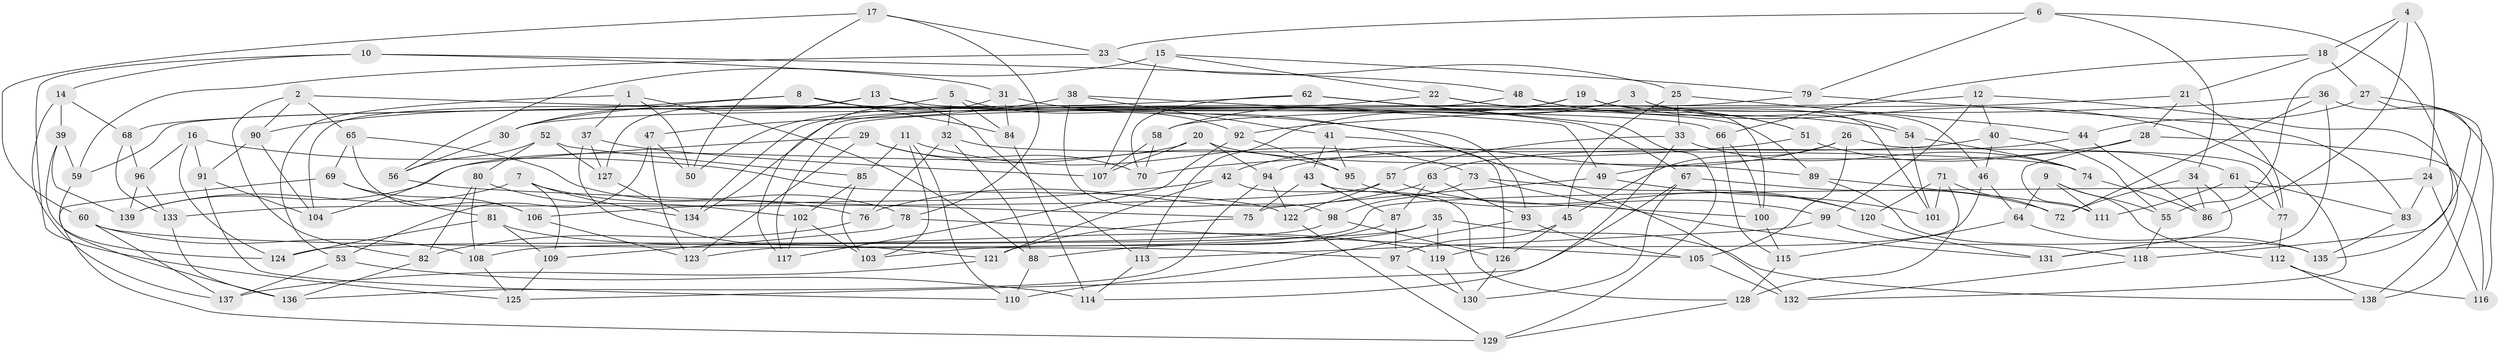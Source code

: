 // Generated by graph-tools (version 1.1) at 2025/50/03/09/25 03:50:54]
// undirected, 139 vertices, 278 edges
graph export_dot {
graph [start="1"]
  node [color=gray90,style=filled];
  1;
  2;
  3;
  4;
  5;
  6;
  7;
  8;
  9;
  10;
  11;
  12;
  13;
  14;
  15;
  16;
  17;
  18;
  19;
  20;
  21;
  22;
  23;
  24;
  25;
  26;
  27;
  28;
  29;
  30;
  31;
  32;
  33;
  34;
  35;
  36;
  37;
  38;
  39;
  40;
  41;
  42;
  43;
  44;
  45;
  46;
  47;
  48;
  49;
  50;
  51;
  52;
  53;
  54;
  55;
  56;
  57;
  58;
  59;
  60;
  61;
  62;
  63;
  64;
  65;
  66;
  67;
  68;
  69;
  70;
  71;
  72;
  73;
  74;
  75;
  76;
  77;
  78;
  79;
  80;
  81;
  82;
  83;
  84;
  85;
  86;
  87;
  88;
  89;
  90;
  91;
  92;
  93;
  94;
  95;
  96;
  97;
  98;
  99;
  100;
  101;
  102;
  103;
  104;
  105;
  106;
  107;
  108;
  109;
  110;
  111;
  112;
  113;
  114;
  115;
  116;
  117;
  118;
  119;
  120;
  121;
  122;
  123;
  124;
  125;
  126;
  127;
  128;
  129;
  130;
  131;
  132;
  133;
  134;
  135;
  136;
  137;
  138;
  139;
  1 -- 50;
  1 -- 88;
  1 -- 53;
  1 -- 37;
  2 -- 82;
  2 -- 90;
  2 -- 132;
  2 -- 65;
  3 -- 46;
  3 -- 54;
  3 -- 113;
  3 -- 134;
  4 -- 18;
  4 -- 24;
  4 -- 55;
  4 -- 86;
  5 -- 84;
  5 -- 32;
  5 -- 127;
  5 -- 92;
  6 -- 23;
  6 -- 34;
  6 -- 79;
  6 -- 118;
  7 -- 139;
  7 -- 109;
  7 -- 134;
  7 -- 76;
  8 -- 66;
  8 -- 84;
  8 -- 30;
  8 -- 90;
  9 -- 111;
  9 -- 112;
  9 -- 64;
  9 -- 55;
  10 -- 48;
  10 -- 31;
  10 -- 125;
  10 -- 14;
  11 -- 85;
  11 -- 103;
  11 -- 110;
  11 -- 73;
  12 -- 40;
  12 -- 138;
  12 -- 99;
  12 -- 117;
  13 -- 30;
  13 -- 89;
  13 -- 104;
  13 -- 113;
  14 -- 137;
  14 -- 68;
  14 -- 39;
  15 -- 22;
  15 -- 79;
  15 -- 107;
  15 -- 56;
  16 -- 91;
  16 -- 122;
  16 -- 96;
  16 -- 124;
  17 -- 50;
  17 -- 60;
  17 -- 23;
  17 -- 78;
  18 -- 66;
  18 -- 27;
  18 -- 21;
  19 -- 101;
  19 -- 58;
  19 -- 132;
  19 -- 30;
  20 -- 107;
  20 -- 94;
  20 -- 89;
  20 -- 139;
  21 -- 58;
  21 -- 77;
  21 -- 28;
  22 -- 50;
  22 -- 100;
  22 -- 51;
  23 -- 25;
  23 -- 59;
  24 -- 116;
  24 -- 123;
  24 -- 83;
  25 -- 33;
  25 -- 45;
  25 -- 44;
  26 -- 45;
  26 -- 105;
  26 -- 42;
  26 -- 77;
  27 -- 138;
  27 -- 44;
  27 -- 135;
  28 -- 116;
  28 -- 111;
  28 -- 49;
  29 -- 95;
  29 -- 70;
  29 -- 104;
  29 -- 123;
  30 -- 56;
  31 -- 84;
  31 -- 93;
  31 -- 117;
  32 -- 88;
  32 -- 76;
  32 -- 74;
  33 -- 114;
  33 -- 74;
  33 -- 57;
  34 -- 86;
  34 -- 72;
  34 -- 131;
  35 -- 108;
  35 -- 103;
  35 -- 138;
  35 -- 119;
  36 -- 72;
  36 -- 116;
  36 -- 92;
  36 -- 131;
  37 -- 127;
  37 -- 121;
  37 -- 107;
  38 -- 49;
  38 -- 98;
  38 -- 41;
  38 -- 47;
  39 -- 124;
  39 -- 59;
  39 -- 139;
  40 -- 94;
  40 -- 46;
  40 -- 55;
  41 -- 95;
  41 -- 43;
  41 -- 126;
  42 -- 121;
  42 -- 128;
  42 -- 106;
  43 -- 87;
  43 -- 75;
  43 -- 100;
  44 -- 86;
  44 -- 63;
  45 -- 97;
  45 -- 126;
  46 -- 64;
  46 -- 119;
  47 -- 123;
  47 -- 53;
  47 -- 50;
  48 -- 54;
  48 -- 59;
  48 -- 51;
  49 -- 101;
  49 -- 75;
  51 -- 70;
  51 -- 61;
  52 -- 85;
  52 -- 80;
  52 -- 127;
  52 -- 56;
  53 -- 137;
  53 -- 114;
  54 -- 101;
  54 -- 74;
  55 -- 118;
  56 -- 75;
  57 -- 120;
  57 -- 133;
  57 -- 122;
  58 -- 107;
  58 -- 70;
  59 -- 136;
  60 -- 97;
  60 -- 137;
  60 -- 108;
  61 -- 77;
  61 -- 83;
  61 -- 111;
  62 -- 129;
  62 -- 70;
  62 -- 68;
  62 -- 67;
  63 -- 93;
  63 -- 87;
  63 -- 76;
  64 -- 115;
  64 -- 135;
  65 -- 69;
  65 -- 78;
  65 -- 106;
  66 -- 115;
  66 -- 100;
  67 -- 72;
  67 -- 125;
  67 -- 130;
  68 -- 96;
  68 -- 133;
  69 -- 106;
  69 -- 81;
  69 -- 129;
  71 -- 128;
  71 -- 101;
  71 -- 120;
  71 -- 72;
  73 -- 131;
  73 -- 98;
  73 -- 120;
  74 -- 86;
  75 -- 121;
  76 -- 82;
  77 -- 112;
  78 -- 105;
  78 -- 109;
  79 -- 83;
  79 -- 134;
  80 -- 108;
  80 -- 102;
  80 -- 82;
  81 -- 124;
  81 -- 109;
  81 -- 119;
  82 -- 136;
  83 -- 135;
  84 -- 114;
  85 -- 103;
  85 -- 102;
  87 -- 88;
  87 -- 97;
  88 -- 110;
  89 -- 111;
  89 -- 135;
  90 -- 104;
  90 -- 91;
  91 -- 110;
  91 -- 104;
  92 -- 95;
  92 -- 117;
  93 -- 110;
  93 -- 105;
  94 -- 136;
  94 -- 122;
  95 -- 99;
  96 -- 139;
  96 -- 133;
  97 -- 130;
  98 -- 124;
  98 -- 126;
  99 -- 118;
  99 -- 113;
  100 -- 115;
  102 -- 103;
  102 -- 117;
  105 -- 132;
  106 -- 123;
  108 -- 125;
  109 -- 125;
  112 -- 138;
  112 -- 116;
  113 -- 114;
  115 -- 128;
  118 -- 132;
  119 -- 130;
  120 -- 131;
  121 -- 137;
  122 -- 129;
  126 -- 130;
  127 -- 134;
  128 -- 129;
  133 -- 136;
}
